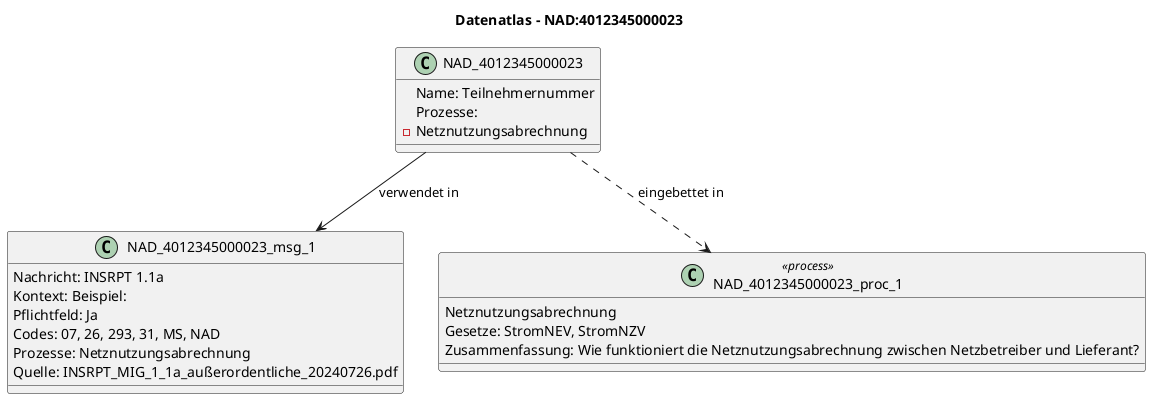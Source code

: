 @startuml
title Datenatlas – NAD:4012345000023
class NAD_4012345000023 {
  Name: Teilnehmernummer
  Prozesse:
    - Netznutzungsabrechnung
}
class NAD_4012345000023_msg_1 {
  Nachricht: INSRPT 1.1a
  Kontext: Beispiel:
  Pflichtfeld: Ja
  Codes: 07, 26, 293, 31, MS, NAD
  Prozesse: Netznutzungsabrechnung
  Quelle: INSRPT_MIG_1_1a_außerordentliche_20240726.pdf
}
NAD_4012345000023 --> NAD_4012345000023_msg_1 : verwendet in
class NAD_4012345000023_proc_1 <<process>> {
  Netznutzungsabrechnung
  Gesetze: StromNEV, StromNZV
  Zusammenfassung: Wie funktioniert die Netznutzungsabrechnung zwischen Netzbetreiber und Lieferant?
}
NAD_4012345000023 ..> NAD_4012345000023_proc_1 : eingebettet in
@enduml